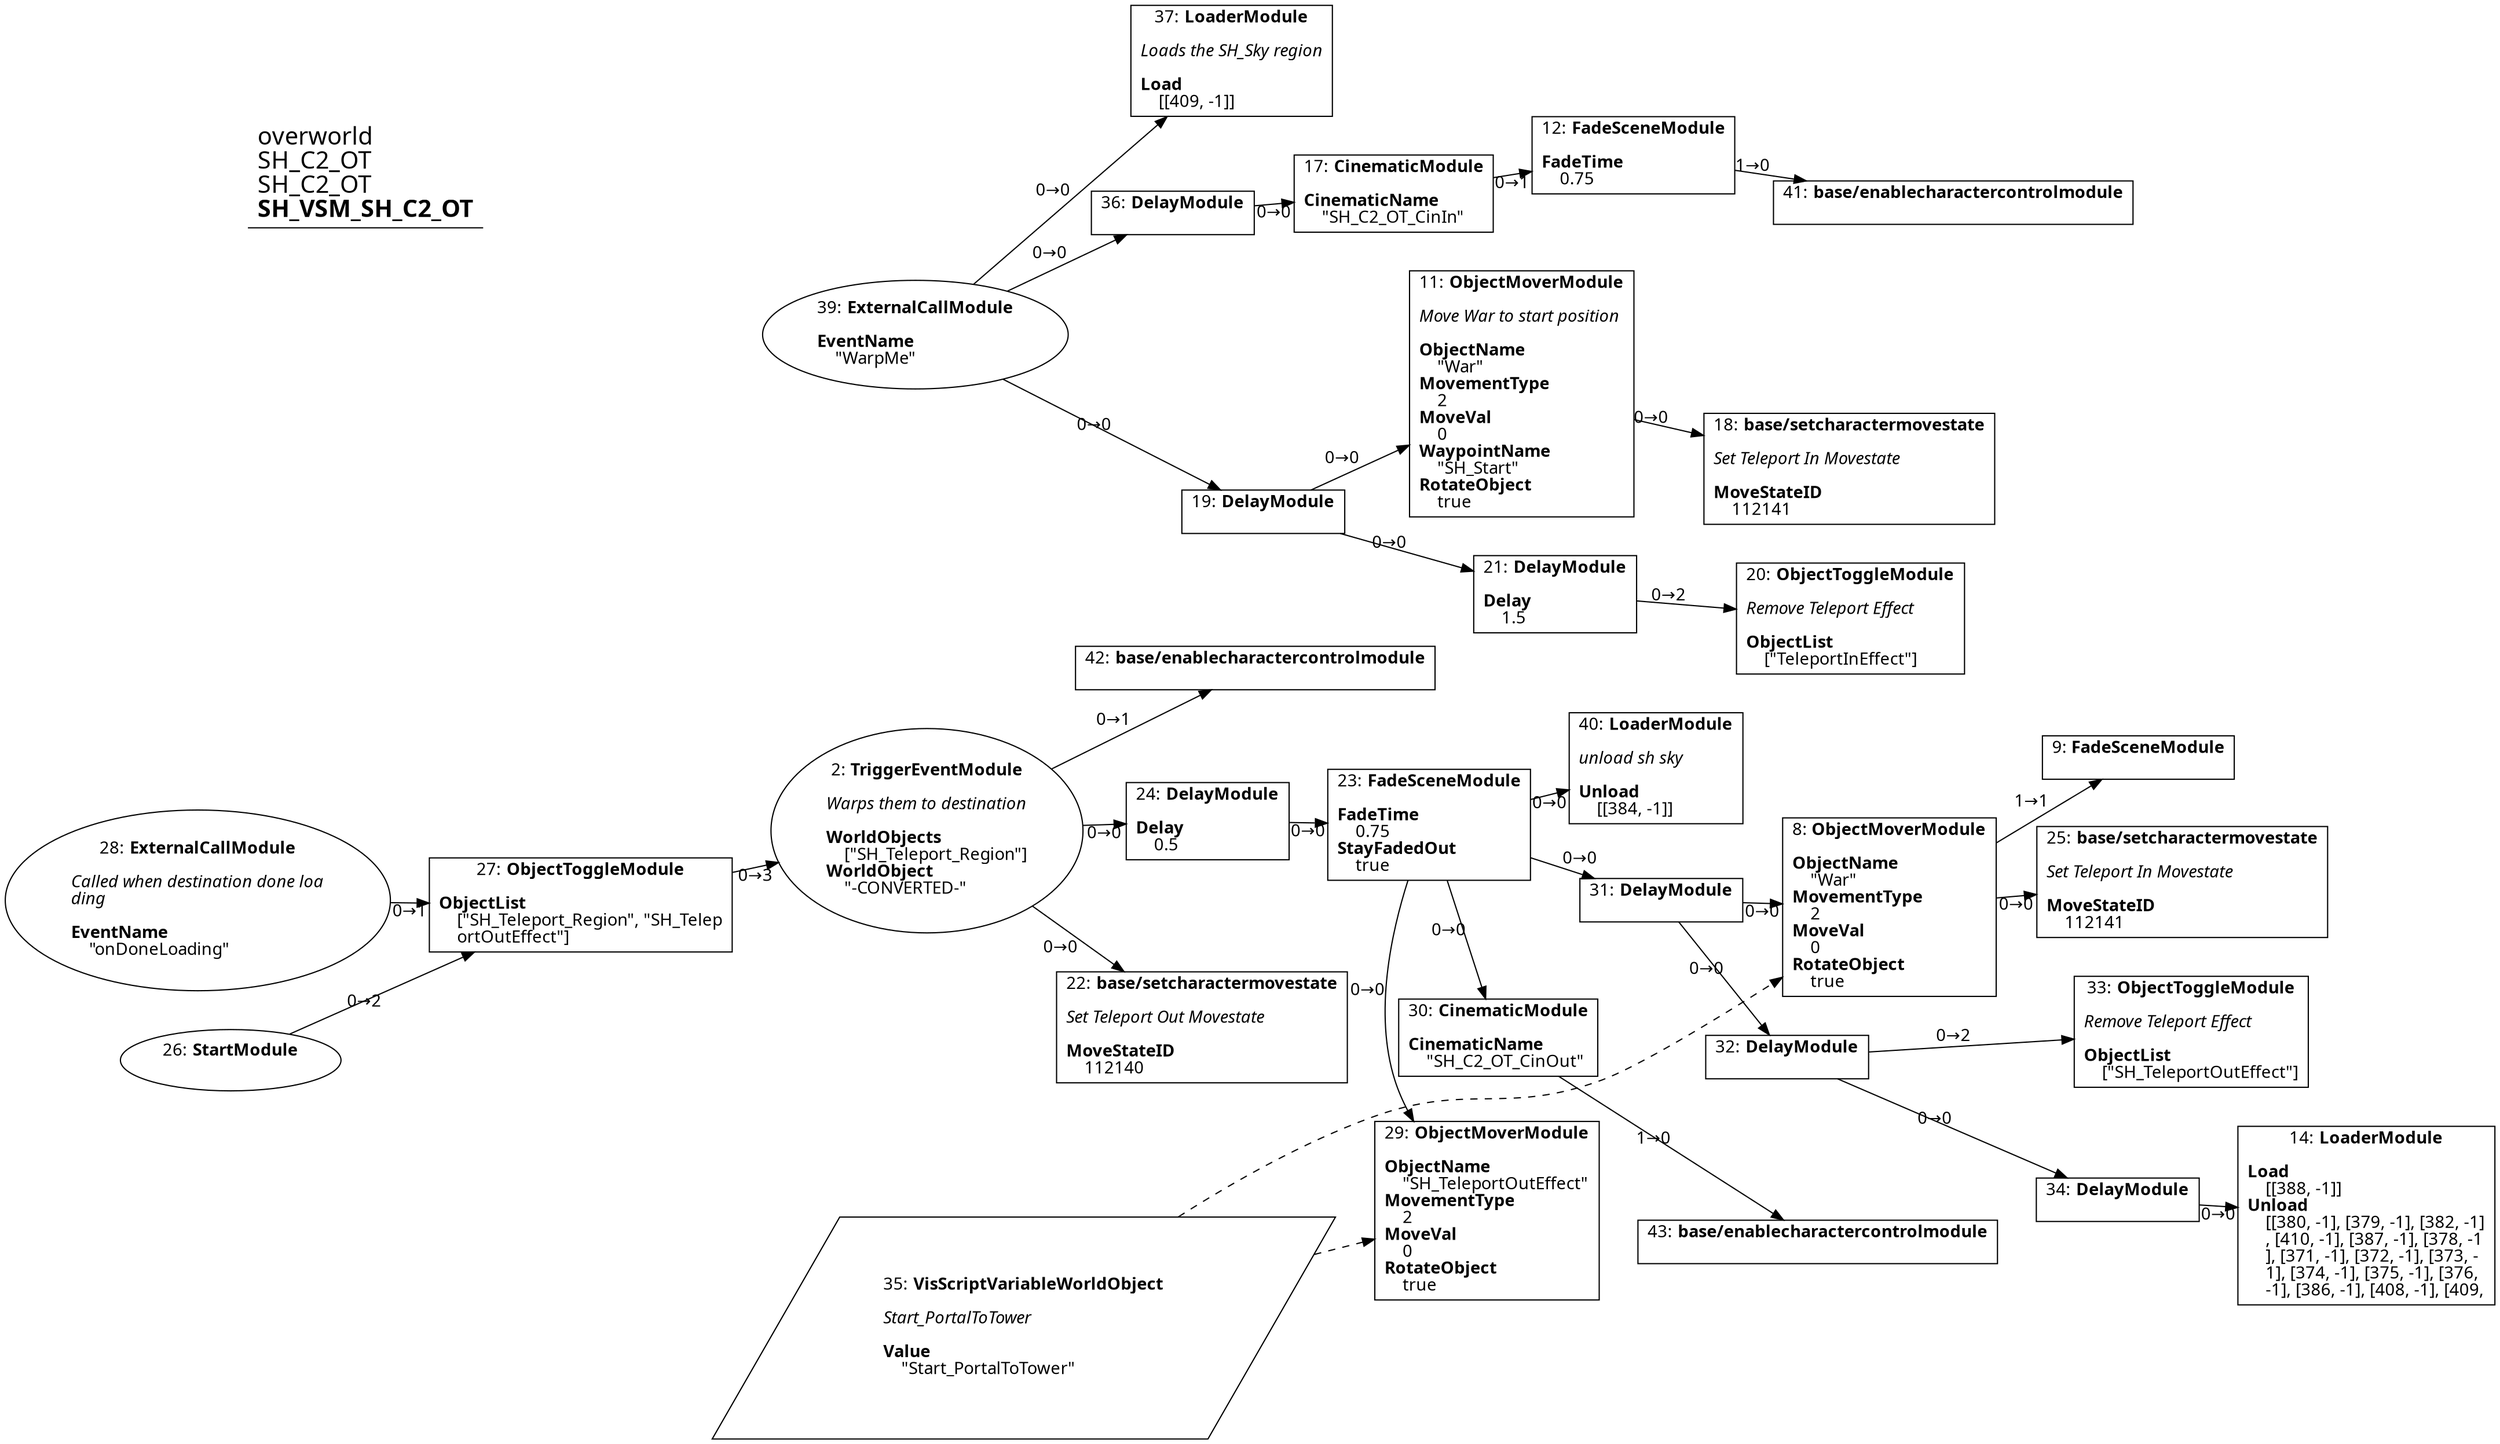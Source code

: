 digraph {
    layout = fdp;
    overlap = prism;
    sep = "+16";
    splines = spline;

    node [ shape = box ];

    graph [ fontname = "Segoe UI" ];
    node [ fontname = "Segoe UI" ];
    edge [ fontname = "Segoe UI" ];

    2 [ label = <2: <b>TriggerEventModule</b><br/><br/><i>Warps them to destination<br align="left"/></i><br align="left"/><b>WorldObjects</b><br align="left"/>    [&quot;SH_Teleport_Region&quot;]<br align="left"/><b>WorldObject</b><br align="left"/>    &quot;-CONVERTED-&quot;<br align="left"/>> ];
    2 [ shape = oval ]
    2 [ pos = "0.379,-0.47400004!" ];
    2 -> 22 [ label = "0→0" ];
    2 -> 24 [ label = "0→0" ];
    2 -> 42 [ label = "0→1" ];

    8 [ label = <8: <b>ObjectMoverModule</b><br/><br/><b>ObjectName</b><br align="left"/>    &quot;War&quot;<br align="left"/><b>MovementType</b><br align="left"/>    2<br align="left"/><b>MoveVal</b><br align="left"/>    0<br align="left"/><b>RotateObject</b><br align="left"/>    true<br align="left"/>> ];
    8 [ pos = "1.366,-0.544!" ];
    8 -> 25 [ label = "0→0" ];
    8 -> 9 [ label = "1→1" ];
    35 -> 8 [ style = dashed ];

    9 [ label = <9: <b>FadeSceneModule</b><br/><br/>> ];
    9 [ pos = "1.6070001,-0.38200003!" ];

    11 [ label = <11: <b>ObjectMoverModule</b><br/><br/><i>Move War to start position<br align="left"/></i><br align="left"/><b>ObjectName</b><br align="left"/>    &quot;War&quot;<br align="left"/><b>MovementType</b><br align="left"/>    2<br align="left"/><b>MoveVal</b><br align="left"/>    0<br align="left"/><b>WaypointName</b><br align="left"/>    &quot;SH_Start&quot;<br align="left"/><b>RotateObject</b><br align="left"/>    true<br align="left"/>> ];
    11 [ pos = "0.99600005,0.23400001!" ];
    11 -> 18 [ label = "0→0" ];

    12 [ label = <12: <b>FadeSceneModule</b><br/><br/><b>FadeTime</b><br align="left"/>    0.75<br align="left"/>> ];
    12 [ pos = "1.1240001,0.404!" ];
    12 -> 41 [ label = "1→0" ];

    14 [ label = <14: <b>LoaderModule</b><br/><br/><b>Load</b><br align="left"/>    [[388, -1]]<br align="left"/><b>Unload</b><br align="left"/>    [[380, -1], [379, -1], [382, -1]<br align="left"/>    , [410, -1], [387, -1], [378, -1<br align="left"/>    ], [371, -1], [372, -1], [373, -<br align="left"/>    1], [374, -1], [375, -1], [376, <br align="left"/>    -1], [386, -1], [408, -1], [409,<br align="left"/>> ];
    14 [ pos = "1.9860001,-0.9850001!" ];

    17 [ label = <17: <b>CinematicModule</b><br/><br/><b>CinematicName</b><br align="left"/>    &quot;SH_C2_OT_CinIn&quot;<br align="left"/>> ];
    17 [ pos = "0.9250001,0.381!" ];
    17 -> 12 [ label = "0→1" ];

    18 [ label = <18: <b>base/setcharactermovestate</b><br/><br/><i>Set Teleport In Movestate<br align="left"/></i><br align="left"/><b>MoveStateID</b><br align="left"/>    112141<br align="left"/>> ];
    18 [ pos = "1.246,0.12200001!" ];

    19 [ label = <19: <b>DelayModule</b><br/><br/>> ];
    19 [ pos = "0.77800006,0.12900001!" ];
    19 -> 11 [ label = "0→0" ];
    19 -> 21 [ label = "0→0" ];

    20 [ label = <20: <b>ObjectToggleModule</b><br/><br/><i>Remove Teleport Effect<br align="left"/></i><br align="left"/><b>ObjectList</b><br align="left"/>    [&quot;TeleportInEffect&quot;]<br align="left"/>> ];
    20 [ pos = "1.248,-0.011000001!" ];

    21 [ label = <21: <b>DelayModule</b><br/><br/><b>Delay</b><br align="left"/>    1.5<br align="left"/>> ];
    21 [ pos = "1.001,0.030000001!" ];
    21 -> 20 [ label = "0→2" ];

    22 [ label = <22: <b>base/setcharactermovestate</b><br/><br/><i>Set Teleport Out Movestate<br align="left"/></i><br align="left"/><b>MoveStateID</b><br align="left"/>    112140<br align="left"/>> ];
    22 [ pos = "0.652,-0.721!" ];

    23 [ label = <23: <b>FadeSceneModule</b><br/><br/><b>FadeTime</b><br align="left"/>    0.75<br align="left"/><b>StayFadedOut</b><br align="left"/>    true<br align="left"/>> ];
    23 [ pos = "0.88100004,-0.47400004!" ];
    23 -> 29 [ label = "0→0" ];
    23 -> 30 [ label = "0→0" ];
    23 -> 31 [ label = "0→0" ];
    23 -> 40 [ label = "0→0" ];

    24 [ label = <24: <b>DelayModule</b><br/><br/><b>Delay</b><br align="left"/>    0.5<br align="left"/>> ];
    24 [ pos = "0.68200004,-0.47400004!" ];
    24 -> 23 [ label = "0→0" ];

    25 [ label = <25: <b>base/setcharactermovestate</b><br/><br/><i>Set Teleport In Movestate<br align="left"/></i><br align="left"/><b>MoveStateID</b><br align="left"/>    112141<br align="left"/>> ];
    25 [ pos = "1.605,-0.544!" ];

    26 [ label = <26: <b>StartModule</b><br/><br/>> ];
    26 [ shape = oval ]
    26 [ pos = "-0.32700002,-0.652!" ];
    26 -> 27 [ label = "0→2" ];

    27 [ label = <27: <b>ObjectToggleModule</b><br/><br/><b>ObjectList</b><br align="left"/>    [&quot;SH_Teleport_Region&quot;, &quot;SH_Telep<br align="left"/>    ortOutEffect&quot;]<br align="left"/>> ];
    27 [ pos = "-0.047000002,-0.544!" ];
    27 -> 2 [ label = "0→3" ];

    28 [ label = <28: <b>ExternalCallModule</b><br/><br/><i>Called when destination done loa<br align="left"/>ding<br align="left"/></i><br align="left"/><b>EventName</b><br align="left"/>    &quot;onDoneLoading&quot;<br align="left"/>> ];
    28 [ shape = oval ]
    28 [ pos = "-0.33600003,-0.56700003!" ];
    28 -> 27 [ label = "0→1" ];

    29 [ label = <29: <b>ObjectMoverModule</b><br/><br/><b>ObjectName</b><br align="left"/>    &quot;SH_TeleportOutEffect&quot;<br align="left"/><b>MovementType</b><br align="left"/>    2<br align="left"/><b>MoveVal</b><br align="left"/>    0<br align="left"/><b>RotateObject</b><br align="left"/>    true<br align="left"/>> ];
    29 [ pos = "1.136,-0.93700004!" ];
    35 -> 29 [ style = dashed ];

    30 [ label = <30: <b>CinematicModule</b><br/><br/><b>CinematicName</b><br align="left"/>    &quot;SH_C2_OT_CinOut&quot;<br align="left"/>> ];
    30 [ pos = "1.1350001,-0.78000003!" ];
    30 -> 43 [ label = "1→0" ];

    31 [ label = <31: <b>DelayModule</b><br/><br/>> ];
    31 [ pos = "1.143,-0.544!" ];
    31 -> 8 [ label = "0→0" ];
    31 -> 32 [ label = "0→0" ];

    32 [ label = <32: <b>DelayModule</b><br/><br/>> ];
    32 [ pos = "1.3700001,-0.74700004!" ];
    32 -> 33 [ label = "0→2" ];
    32 -> 34 [ label = "0→0" ];

    33 [ label = <33: <b>ObjectToggleModule</b><br/><br/><i>Remove Teleport Effect<br align="left"/></i><br align="left"/><b>ObjectList</b><br align="left"/>    [&quot;SH_TeleportOutEffect&quot;]<br align="left"/>> ];
    33 [ pos = "1.616,-0.70100003!" ];

    34 [ label = <34: <b>DelayModule</b><br/><br/>> ];
    34 [ pos = "1.7700001,-0.9850001!" ];
    34 -> 14 [ label = "0→0" ];

    35 [ label = <35: <b>VisScriptVariableWorldObject</b><br/><br/><i>Start_PortalToTower<br align="left"/></i><br align="left"/><b>Value</b><br align="left"/>    &quot;Start_PortalToTower&quot;<br align="left"/>> ];
    35 [ shape = parallelogram ]
    35 [ pos = "0.67700005,-1.057!" ];

    36 [ label = <36: <b>DelayModule</b><br/><br/>> ];
    36 [ pos = "0.772,0.381!" ];
    36 -> 17 [ label = "0→0" ];

    37 [ label = <37: <b>LoaderModule</b><br/><br/><i>Loads the SH_Sky region<br align="left"/></i><br align="left"/><b>Load</b><br align="left"/>    [[409, -1]]<br align="left"/>> ];
    37 [ pos = "0.772,0.50200003!" ];

    39 [ label = <39: <b>ExternalCallModule</b><br/><br/><b>EventName</b><br align="left"/>    &quot;WarpMe&quot;<br align="left"/>> ];
    39 [ shape = oval ]
    39 [ pos = "0.42900002,0.263!" ];
    39 -> 19 [ label = "0→0" ];
    39 -> 36 [ label = "0→0" ];
    39 -> 37 [ label = "0→0" ];

    40 [ label = <40: <b>LoaderModule</b><br/><br/><i>unload sh sky<br align="left"/></i><br align="left"/><b>Unload</b><br align="left"/>    [[384, -1]]<br align="left"/>> ];
    40 [ pos = "1.144,-0.41700003!" ];

    41 [ label = <41: <b>base/enablecharactercontrolmodule</b><br/><br/>> ];
    41 [ pos = "1.3560001,0.381!" ];

    42 [ label = <42: <b>base/enablecharactercontrolmodule</b><br/><br/>> ];
    42 [ pos = "0.64100003,-0.34100002!" ];

    43 [ label = <43: <b>base/enablecharactercontrolmodule</b><br/><br/>> ];
    43 [ pos = "1.381,-0.9710001!" ];

    title [ pos = "-0.337,0.503!" ];
    title [ shape = underline ];
    title [ label = <<font point-size="20">overworld<br align="left"/>SH_C2_OT<br align="left"/>SH_C2_OT<br align="left"/><b>SH_VSM_SH_C2_OT</b><br align="left"/></font>> ];
}
